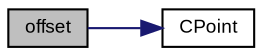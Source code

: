 digraph "offset"
{
  bgcolor="transparent";
  edge [fontname="Arial",fontsize="9",labelfontname="Arial",labelfontsize="9"];
  node [fontname="Arial",fontsize="9",shape=record];
  rankdir="LR";
  Node1 [label="offset",height=0.2,width=0.4,color="black", fillcolor="grey75", style="filled" fontcolor="black"];
  Node1 -> Node2 [color="midnightblue",fontsize="9",style="solid",fontname="Arial"];
  Node2 [label="CPoint",height=0.2,width=0.4,color="black",URL="$struct_v_s_t_g_u_i_1_1_c_point.html#a26c2b32f71f3f798bf6b5cb98a3ba9dd"];
}
